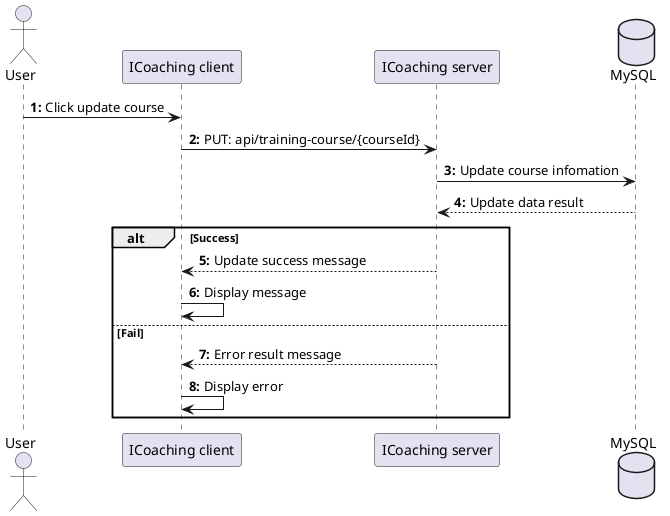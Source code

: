 @startuml UpdateCourse
actor User as user
participant "ICoaching client" as client
participant "ICoaching server" as server 
database "MySQL" as db

autonumber "<b>0:"

user -> client : Click update course
client -> server : PUT: api/training-course/{courseId}
server -> db : Update course infomation
db --> server : Update data result

alt Success
    server --> client : Update success message
    client -> client : Display message
else Fail
    server --> client : Error result message
    client -> client : Display error
end
@enduml